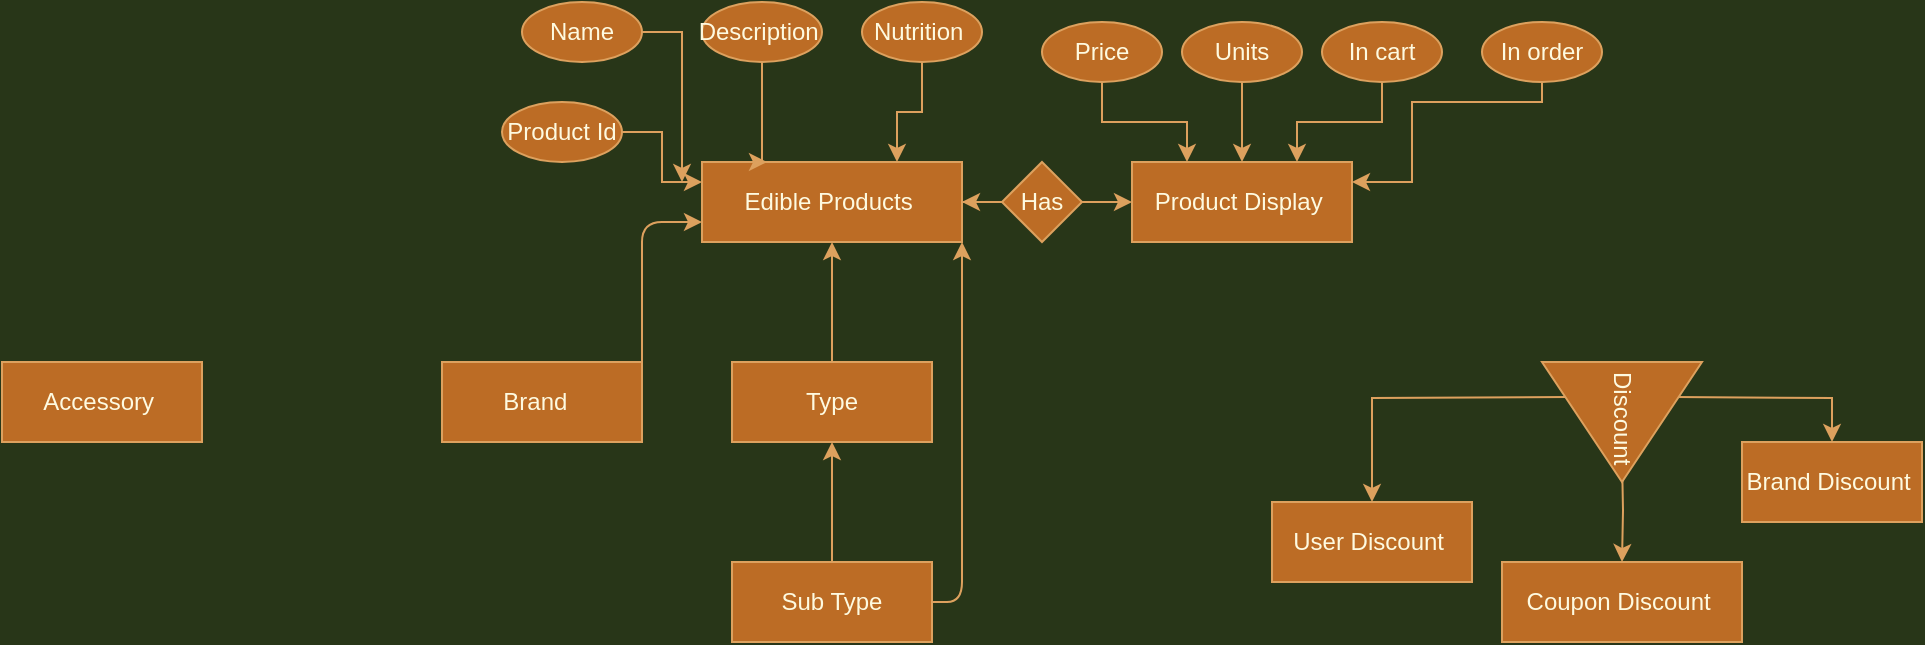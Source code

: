 <mxfile version="14.9.8" type="github">
  <diagram id="o0DlsNENsoFimQwdIdRT" name="Page-1">
    <mxGraphModel dx="936" dy="552" grid="1" gridSize="10" guides="1" tooltips="1" connect="1" arrows="1" fold="1" page="1" pageScale="1" pageWidth="850" pageHeight="1100" background="#283618" math="0" shadow="0">
      <root>
        <mxCell id="0" />
        <mxCell id="1" parent="0" />
        <mxCell id="IQcZgMmbsIFZZEIsL7-R-1" value="Edible Products&amp;nbsp;" style="rounded=0;whiteSpace=wrap;html=1;fillColor=#BC6C25;strokeColor=#DDA15E;fontColor=#FEFAE0;" parent="1" vertex="1">
          <mxGeometry x="990" y="240" width="130" height="40" as="geometry" />
        </mxCell>
        <mxCell id="IQcZgMmbsIFZZEIsL7-R-3" value="Product Display&amp;nbsp;" style="rounded=0;whiteSpace=wrap;html=1;fillColor=#BC6C25;strokeColor=#DDA15E;fontColor=#FEFAE0;" parent="1" vertex="1">
          <mxGeometry x="1205" y="240" width="110" height="40" as="geometry" />
        </mxCell>
        <mxCell id="IQcZgMmbsIFZZEIsL7-R-17" style="edgeStyle=orthogonalEdgeStyle;rounded=0;orthogonalLoop=1;jettySize=auto;html=1;labelBackgroundColor=#283618;strokeColor=#DDA15E;fontColor=#FEFAE0;" parent="1" source="IQcZgMmbsIFZZEIsL7-R-6" edge="1">
          <mxGeometry relative="1" as="geometry">
            <mxPoint x="980" y="250" as="targetPoint" />
            <Array as="points">
              <mxPoint x="980" y="175" />
            </Array>
          </mxGeometry>
        </mxCell>
        <mxCell id="IQcZgMmbsIFZZEIsL7-R-6" value="Name" style="ellipse;whiteSpace=wrap;html=1;rotation=0;fillColor=#BC6C25;strokeColor=#DDA15E;fontColor=#FEFAE0;" parent="1" vertex="1">
          <mxGeometry x="900" y="160" width="60" height="30" as="geometry" />
        </mxCell>
        <mxCell id="IQcZgMmbsIFZZEIsL7-R-18" style="edgeStyle=orthogonalEdgeStyle;rounded=0;orthogonalLoop=1;jettySize=auto;html=1;entryX=0.25;entryY=0;entryDx=0;entryDy=0;labelBackgroundColor=#283618;strokeColor=#DDA15E;fontColor=#FEFAE0;" parent="1" source="IQcZgMmbsIFZZEIsL7-R-7" target="IQcZgMmbsIFZZEIsL7-R-1" edge="1">
          <mxGeometry relative="1" as="geometry">
            <Array as="points">
              <mxPoint x="1020" y="240" />
            </Array>
          </mxGeometry>
        </mxCell>
        <mxCell id="IQcZgMmbsIFZZEIsL7-R-7" value="Description&amp;nbsp;" style="ellipse;whiteSpace=wrap;html=1;rotation=0;fillColor=#BC6C25;strokeColor=#DDA15E;fontColor=#FEFAE0;" parent="1" vertex="1">
          <mxGeometry x="990" y="160" width="60" height="30" as="geometry" />
        </mxCell>
        <mxCell id="IQcZgMmbsIFZZEIsL7-R-19" style="edgeStyle=orthogonalEdgeStyle;rounded=0;orthogonalLoop=1;jettySize=auto;html=1;entryX=0.75;entryY=0;entryDx=0;entryDy=0;labelBackgroundColor=#283618;strokeColor=#DDA15E;fontColor=#FEFAE0;" parent="1" source="IQcZgMmbsIFZZEIsL7-R-13" target="IQcZgMmbsIFZZEIsL7-R-1" edge="1">
          <mxGeometry relative="1" as="geometry" />
        </mxCell>
        <mxCell id="IQcZgMmbsIFZZEIsL7-R-13" value="Nutrition&amp;nbsp;" style="ellipse;whiteSpace=wrap;html=1;rotation=0;fillColor=#BC6C25;strokeColor=#DDA15E;fontColor=#FEFAE0;" parent="1" vertex="1">
          <mxGeometry x="1070" y="160" width="60" height="30" as="geometry" />
        </mxCell>
        <mxCell id="IQcZgMmbsIFZZEIsL7-R-15" style="edgeStyle=orthogonalEdgeStyle;rounded=0;orthogonalLoop=1;jettySize=auto;html=1;entryX=0;entryY=0.25;entryDx=0;entryDy=0;labelBackgroundColor=#283618;strokeColor=#DDA15E;fontColor=#FEFAE0;" parent="1" source="IQcZgMmbsIFZZEIsL7-R-14" target="IQcZgMmbsIFZZEIsL7-R-1" edge="1">
          <mxGeometry relative="1" as="geometry" />
        </mxCell>
        <mxCell id="IQcZgMmbsIFZZEIsL7-R-14" value="Product Id" style="ellipse;whiteSpace=wrap;html=1;rotation=0;fillColor=#BC6C25;strokeColor=#DDA15E;fontColor=#FEFAE0;" parent="1" vertex="1">
          <mxGeometry x="890" y="210" width="60" height="30" as="geometry" />
        </mxCell>
        <mxCell id="IQcZgMmbsIFZZEIsL7-R-21" style="edgeStyle=orthogonalEdgeStyle;rounded=0;orthogonalLoop=1;jettySize=auto;html=1;entryX=0;entryY=0.5;entryDx=0;entryDy=0;labelBackgroundColor=#283618;strokeColor=#DDA15E;fontColor=#FEFAE0;" parent="1" source="IQcZgMmbsIFZZEIsL7-R-20" target="IQcZgMmbsIFZZEIsL7-R-3" edge="1">
          <mxGeometry relative="1" as="geometry" />
        </mxCell>
        <mxCell id="IQcZgMmbsIFZZEIsL7-R-22" style="edgeStyle=orthogonalEdgeStyle;rounded=0;orthogonalLoop=1;jettySize=auto;html=1;labelBackgroundColor=#283618;strokeColor=#DDA15E;fontColor=#FEFAE0;" parent="1" source="IQcZgMmbsIFZZEIsL7-R-20" target="IQcZgMmbsIFZZEIsL7-R-1" edge="1">
          <mxGeometry relative="1" as="geometry" />
        </mxCell>
        <mxCell id="IQcZgMmbsIFZZEIsL7-R-20" value="Has" style="rhombus;whiteSpace=wrap;html=1;fillColor=#BC6C25;strokeColor=#DDA15E;fontColor=#FEFAE0;" parent="1" vertex="1">
          <mxGeometry x="1140" y="240" width="40" height="40" as="geometry" />
        </mxCell>
        <mxCell id="IQcZgMmbsIFZZEIsL7-R-33" value="" style="edgeStyle=orthogonalEdgeStyle;rounded=0;orthogonalLoop=1;jettySize=auto;html=1;labelBackgroundColor=#283618;strokeColor=#DDA15E;fontColor=#FEFAE0;" parent="1" target="IQcZgMmbsIFZZEIsL7-R-32" edge="1">
          <mxGeometry relative="1" as="geometry">
            <mxPoint x="1423.75" y="357.5" as="sourcePoint" />
          </mxGeometry>
        </mxCell>
        <mxCell id="IQcZgMmbsIFZZEIsL7-R-35" value="" style="edgeStyle=orthogonalEdgeStyle;rounded=0;orthogonalLoop=1;jettySize=auto;html=1;labelBackgroundColor=#283618;strokeColor=#DDA15E;fontColor=#FEFAE0;" parent="1" target="IQcZgMmbsIFZZEIsL7-R-34" edge="1">
          <mxGeometry relative="1" as="geometry">
            <mxPoint x="1450" y="387.5" as="sourcePoint" />
          </mxGeometry>
        </mxCell>
        <mxCell id="IQcZgMmbsIFZZEIsL7-R-37" value="" style="edgeStyle=orthogonalEdgeStyle;rounded=0;orthogonalLoop=1;jettySize=auto;html=1;labelBackgroundColor=#283618;strokeColor=#DDA15E;fontColor=#FEFAE0;" parent="1" target="IQcZgMmbsIFZZEIsL7-R-36" edge="1">
          <mxGeometry relative="1" as="geometry">
            <mxPoint x="1476.25" y="357.5" as="sourcePoint" />
          </mxGeometry>
        </mxCell>
        <mxCell id="IQcZgMmbsIFZZEIsL7-R-32" value="User Discount&amp;nbsp;" style="whiteSpace=wrap;html=1;fillColor=#BC6C25;strokeColor=#DDA15E;fontColor=#FEFAE0;" parent="1" vertex="1">
          <mxGeometry x="1275" y="410" width="100" height="40" as="geometry" />
        </mxCell>
        <mxCell id="IQcZgMmbsIFZZEIsL7-R-34" value="Coupon Discount&amp;nbsp;" style="whiteSpace=wrap;html=1;fillColor=#BC6C25;strokeColor=#DDA15E;fontColor=#FEFAE0;" parent="1" vertex="1">
          <mxGeometry x="1390" y="440" width="120" height="40" as="geometry" />
        </mxCell>
        <mxCell id="IQcZgMmbsIFZZEIsL7-R-36" value="Brand Discount&amp;nbsp;" style="whiteSpace=wrap;html=1;fillColor=#BC6C25;strokeColor=#DDA15E;fontColor=#FEFAE0;" parent="1" vertex="1">
          <mxGeometry x="1510" y="380" width="90" height="40" as="geometry" />
        </mxCell>
        <mxCell id="IQcZgMmbsIFZZEIsL7-R-38" value="Discount&amp;nbsp;" style="triangle;whiteSpace=wrap;html=1;fontColor=#FEFAE0;rotation=90;fillColor=#BC6C25;strokeColor=#DDA15E;" parent="1" vertex="1">
          <mxGeometry x="1420" y="330" width="60" height="80" as="geometry" />
        </mxCell>
        <mxCell id="6ZJNAHarv_-wQdy6G1yE-9" style="edgeStyle=orthogonalEdgeStyle;rounded=0;orthogonalLoop=1;jettySize=auto;html=1;entryX=0.5;entryY=0;entryDx=0;entryDy=0;fontColor=#FEFAE0;exitX=1;exitY=1;exitDx=0;exitDy=0;labelBackgroundColor=#283618;strokeColor=#DDA15E;" parent="1" source="6ZJNAHarv_-wQdy6G1yE-3" target="IQcZgMmbsIFZZEIsL7-R-3" edge="1">
          <mxGeometry relative="1" as="geometry">
            <mxPoint x="1280" y="210" as="sourcePoint" />
            <Array as="points">
              <mxPoint x="1260" y="196" />
              <mxPoint x="1260" y="240" />
            </Array>
          </mxGeometry>
        </mxCell>
        <mxCell id="6ZJNAHarv_-wQdy6G1yE-3" value="Units" style="ellipse;whiteSpace=wrap;html=1;rotation=0;fillColor=#BC6C25;strokeColor=#DDA15E;fontColor=#FEFAE0;" parent="1" vertex="1">
          <mxGeometry x="1230" y="170" width="60" height="30" as="geometry" />
        </mxCell>
        <mxCell id="6ZJNAHarv_-wQdy6G1yE-8" style="edgeStyle=orthogonalEdgeStyle;rounded=0;orthogonalLoop=1;jettySize=auto;html=1;entryX=0.25;entryY=0;entryDx=0;entryDy=0;fontColor=#FEFAE0;labelBackgroundColor=#283618;strokeColor=#DDA15E;" parent="1" source="6ZJNAHarv_-wQdy6G1yE-4" target="IQcZgMmbsIFZZEIsL7-R-3" edge="1">
          <mxGeometry relative="1" as="geometry" />
        </mxCell>
        <mxCell id="6ZJNAHarv_-wQdy6G1yE-4" value="Price" style="ellipse;whiteSpace=wrap;html=1;rotation=0;fillColor=#BC6C25;strokeColor=#DDA15E;fontColor=#FEFAE0;" parent="1" vertex="1">
          <mxGeometry x="1160" y="170" width="60" height="30" as="geometry" />
        </mxCell>
        <mxCell id="6ZJNAHarv_-wQdy6G1yE-10" style="edgeStyle=orthogonalEdgeStyle;rounded=0;orthogonalLoop=1;jettySize=auto;html=1;entryX=0.75;entryY=0;entryDx=0;entryDy=0;fontColor=#FEFAE0;labelBackgroundColor=#283618;strokeColor=#DDA15E;" parent="1" source="6ZJNAHarv_-wQdy6G1yE-5" target="IQcZgMmbsIFZZEIsL7-R-3" edge="1">
          <mxGeometry relative="1" as="geometry" />
        </mxCell>
        <mxCell id="6ZJNAHarv_-wQdy6G1yE-5" value="In cart" style="ellipse;whiteSpace=wrap;html=1;rotation=0;fillColor=#BC6C25;strokeColor=#DDA15E;fontColor=#FEFAE0;" parent="1" vertex="1">
          <mxGeometry x="1300" y="170" width="60" height="30" as="geometry" />
        </mxCell>
        <mxCell id="6ZJNAHarv_-wQdy6G1yE-11" style="edgeStyle=orthogonalEdgeStyle;rounded=0;orthogonalLoop=1;jettySize=auto;html=1;entryX=1;entryY=0.25;entryDx=0;entryDy=0;fontColor=#FEFAE0;labelBackgroundColor=#283618;strokeColor=#DDA15E;" parent="1" source="6ZJNAHarv_-wQdy6G1yE-6" target="IQcZgMmbsIFZZEIsL7-R-3" edge="1">
          <mxGeometry relative="1" as="geometry">
            <Array as="points">
              <mxPoint x="1410" y="210" />
              <mxPoint x="1345" y="210" />
              <mxPoint x="1345" y="250" />
            </Array>
          </mxGeometry>
        </mxCell>
        <mxCell id="6ZJNAHarv_-wQdy6G1yE-6" value="In order" style="ellipse;whiteSpace=wrap;html=1;rotation=0;fillColor=#BC6C25;strokeColor=#DDA15E;fontColor=#FEFAE0;" parent="1" vertex="1">
          <mxGeometry x="1380" y="170" width="60" height="30" as="geometry" />
        </mxCell>
        <mxCell id="6ZJNAHarv_-wQdy6G1yE-23" value="Accessory&amp;nbsp;" style="whiteSpace=wrap;html=1;align=center;fontColor=#FEFAE0;fillColor=#BC6C25;strokeColor=#DDA15E;" parent="1" vertex="1">
          <mxGeometry x="640" y="340" width="100" height="40" as="geometry" />
        </mxCell>
        <mxCell id="5yPDVFOMv4cVIeS-5JL2-5" style="edgeStyle=orthogonalEdgeStyle;curved=0;rounded=1;sketch=0;orthogonalLoop=1;jettySize=auto;html=1;entryX=0.5;entryY=1;entryDx=0;entryDy=0;fontColor=#FEFAE0;strokeColor=#DDA15E;fillColor=#BC6C25;" edge="1" parent="1" source="5yPDVFOMv4cVIeS-5JL2-1" target="IQcZgMmbsIFZZEIsL7-R-1">
          <mxGeometry relative="1" as="geometry" />
        </mxCell>
        <mxCell id="5yPDVFOMv4cVIeS-5JL2-1" value="Type" style="whiteSpace=wrap;html=1;fillColor=#BC6C25;strokeColor=#DDA15E;fontColor=#FEFAE0;" vertex="1" parent="1">
          <mxGeometry x="1005" y="340" width="100" height="40" as="geometry" />
        </mxCell>
        <mxCell id="5yPDVFOMv4cVIeS-5JL2-6" style="edgeStyle=orthogonalEdgeStyle;curved=0;rounded=1;sketch=0;orthogonalLoop=1;jettySize=auto;html=1;entryX=0.5;entryY=1;entryDx=0;entryDy=0;fontColor=#FEFAE0;strokeColor=#DDA15E;fillColor=#BC6C25;" edge="1" parent="1" source="5yPDVFOMv4cVIeS-5JL2-2" target="5yPDVFOMv4cVIeS-5JL2-1">
          <mxGeometry relative="1" as="geometry" />
        </mxCell>
        <mxCell id="5yPDVFOMv4cVIeS-5JL2-7" style="edgeStyle=orthogonalEdgeStyle;curved=0;rounded=1;sketch=0;orthogonalLoop=1;jettySize=auto;html=1;entryX=1;entryY=1;entryDx=0;entryDy=0;fontColor=#FEFAE0;strokeColor=#DDA15E;fillColor=#BC6C25;" edge="1" parent="1" source="5yPDVFOMv4cVIeS-5JL2-2" target="IQcZgMmbsIFZZEIsL7-R-1">
          <mxGeometry relative="1" as="geometry">
            <Array as="points">
              <mxPoint x="1120" y="460" />
            </Array>
          </mxGeometry>
        </mxCell>
        <mxCell id="5yPDVFOMv4cVIeS-5JL2-2" value="Sub Type" style="whiteSpace=wrap;html=1;fillColor=#BC6C25;strokeColor=#DDA15E;fontColor=#FEFAE0;" vertex="1" parent="1">
          <mxGeometry x="1005" y="440" width="100" height="40" as="geometry" />
        </mxCell>
        <mxCell id="5yPDVFOMv4cVIeS-5JL2-4" style="edgeStyle=orthogonalEdgeStyle;curved=0;rounded=1;sketch=0;orthogonalLoop=1;jettySize=auto;html=1;fontColor=#FEFAE0;strokeColor=#DDA15E;fillColor=#BC6C25;" edge="1" parent="1" source="5yPDVFOMv4cVIeS-5JL2-3">
          <mxGeometry relative="1" as="geometry">
            <mxPoint x="990" y="270" as="targetPoint" />
            <Array as="points">
              <mxPoint x="960" y="270" />
            </Array>
          </mxGeometry>
        </mxCell>
        <mxCell id="5yPDVFOMv4cVIeS-5JL2-3" value="Brand &amp;nbsp;" style="whiteSpace=wrap;html=1;fillColor=#BC6C25;strokeColor=#DDA15E;fontColor=#FEFAE0;" vertex="1" parent="1">
          <mxGeometry x="860" y="340" width="100" height="40" as="geometry" />
        </mxCell>
      </root>
    </mxGraphModel>
  </diagram>
</mxfile>
